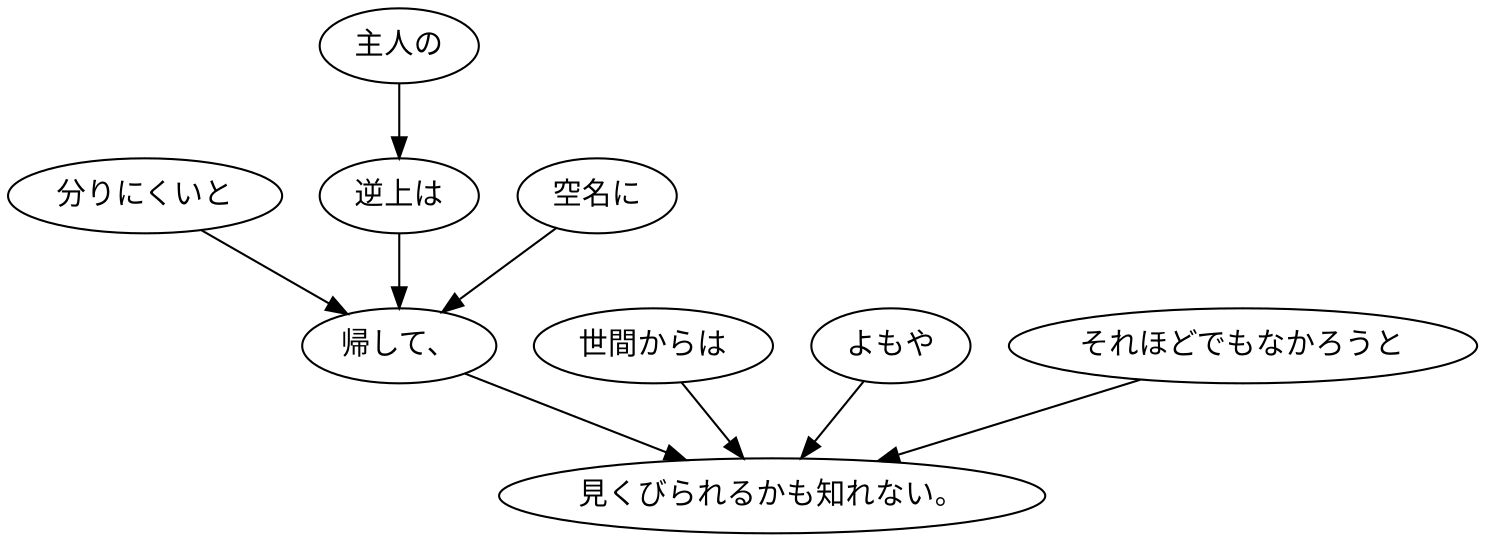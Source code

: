 digraph graph4912 {
	node0 [label="分りにくいと"];
	node1 [label="主人の"];
	node2 [label="逆上は"];
	node3 [label="空名に"];
	node4 [label="帰して、"];
	node5 [label="世間からは"];
	node6 [label="よもや"];
	node7 [label="それほどでもなかろうと"];
	node8 [label="見くびられるかも知れない。"];
	node0 -> node4;
	node1 -> node2;
	node2 -> node4;
	node3 -> node4;
	node4 -> node8;
	node5 -> node8;
	node6 -> node8;
	node7 -> node8;
}
